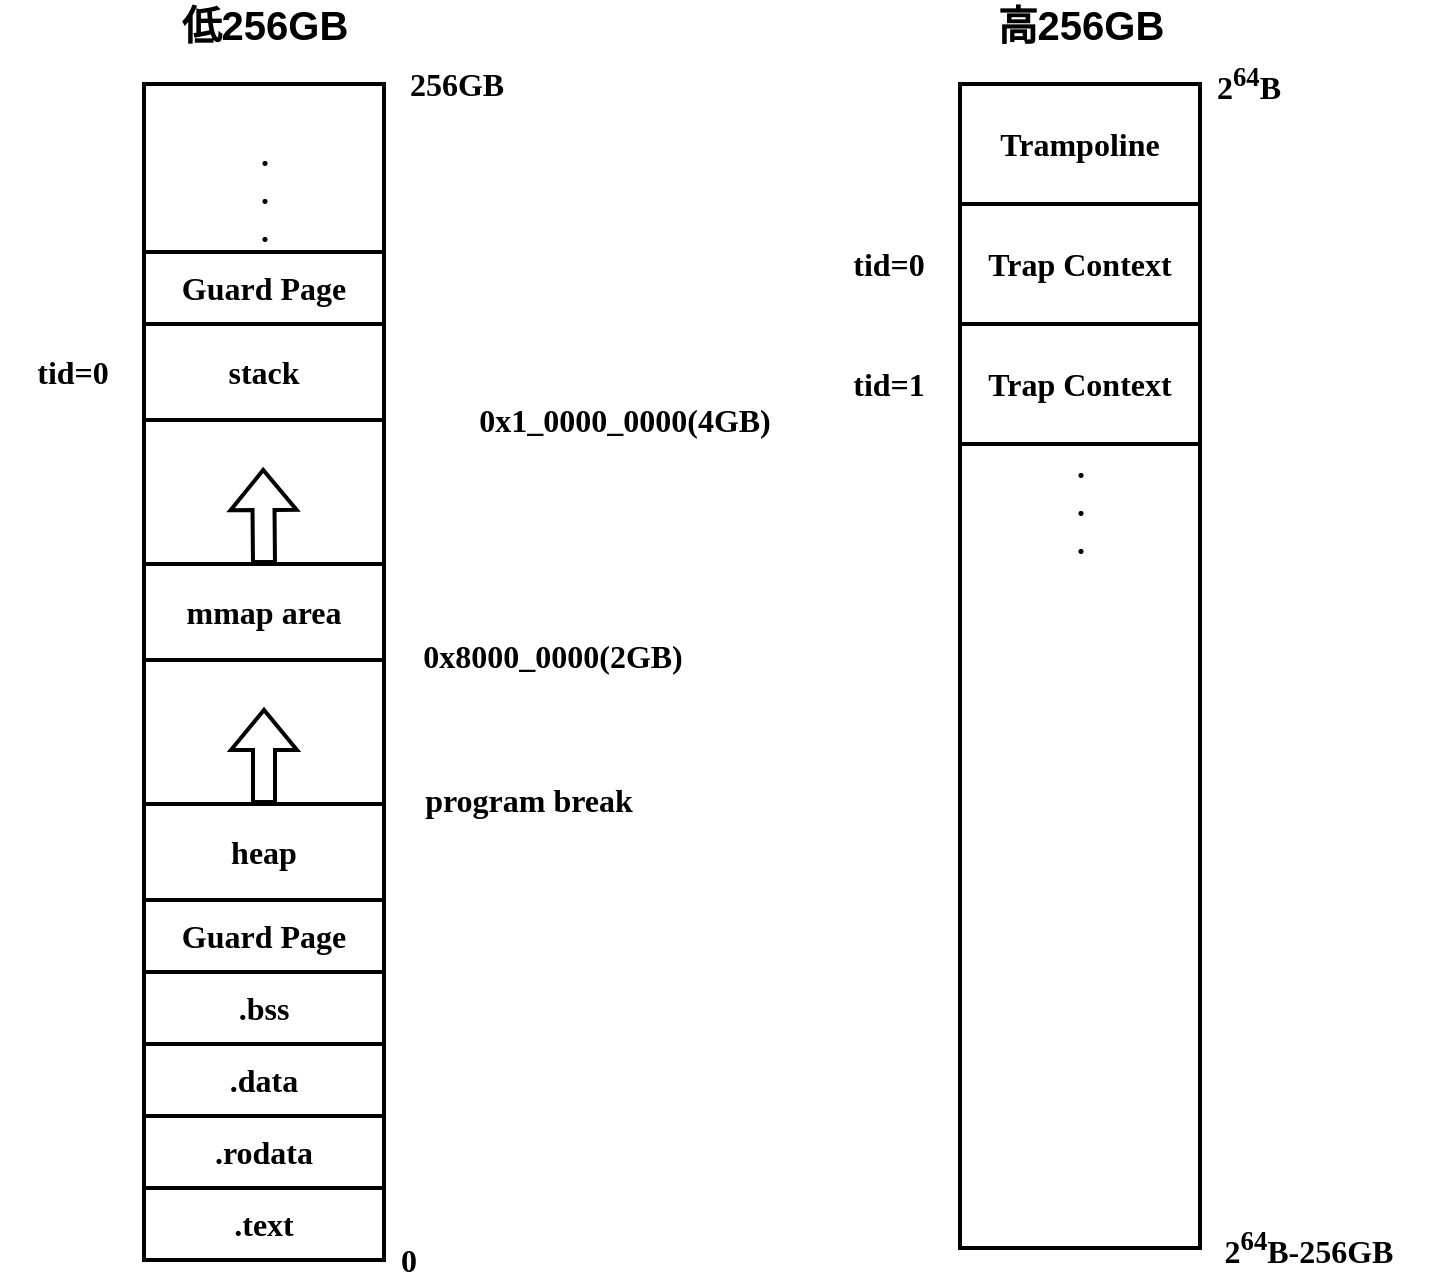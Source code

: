 <mxfile version="18.0.8" type="device" pages="2"><diagram id="EBTG1ir3Lfdon4y3-GGR" name="用户地址空间"><mxGraphModel dx="1344" dy="777" grid="1" gridSize="12" guides="1" tooltips="1" connect="1" arrows="1" fold="1" page="1" pageScale="1" pageWidth="827" pageHeight="1169" math="0" shadow="0"><root><mxCell id="0"/><mxCell id="1" parent="0"/><mxCell id="3gIuLGvKVBbJAZKSfaG1-40" value="" style="rounded=0;whiteSpace=wrap;html=1;fontFamily=Lucida Console;fontSize=16;fontStyle=1;strokeWidth=2;" parent="1" vertex="1"><mxGeometry x="504" y="96" width="120" height="582" as="geometry"/></mxCell><mxCell id="3gIuLGvKVBbJAZKSfaG1-32" value="Trampoline" style="rounded=0;whiteSpace=wrap;html=1;fontFamily=Lucida Console;fontSize=16;fontStyle=1;strokeWidth=2;" parent="1" vertex="1"><mxGeometry x="504" y="96" width="120" height="60" as="geometry"/></mxCell><mxCell id="3gIuLGvKVBbJAZKSfaG1-33" value="Trap Context" style="rounded=0;whiteSpace=wrap;html=1;fontFamily=Lucida Console;fontSize=16;fontStyle=1;strokeWidth=2;" parent="1" vertex="1"><mxGeometry x="504" y="156" width="120" height="60" as="geometry"/></mxCell><mxCell id="3gIuLGvKVBbJAZKSfaG1-34" value="tid=0" style="text;html=1;align=center;verticalAlign=middle;resizable=0;points=[];autosize=1;strokeColor=none;fillColor=none;fontSize=16;fontFamily=Lucida Console;fontStyle=1;strokeWidth=2;" parent="1" vertex="1"><mxGeometry x="432" y="174" width="72" height="24" as="geometry"/></mxCell><mxCell id="3gIuLGvKVBbJAZKSfaG1-36" value="2&lt;sup&gt;64&lt;/sup&gt;B" style="text;html=1;align=center;verticalAlign=middle;resizable=0;points=[];autosize=1;strokeColor=none;fillColor=none;fontSize=16;fontFamily=Lucida Console;fontStyle=1;strokeWidth=2;" parent="1" vertex="1"><mxGeometry x="618" y="78" width="60" height="36" as="geometry"/></mxCell><mxCell id="3gIuLGvKVBbJAZKSfaG1-37" value="Trap Context" style="rounded=0;whiteSpace=wrap;html=1;fontFamily=Lucida Console;fontSize=16;fontStyle=1;strokeWidth=2;" parent="1" vertex="1"><mxGeometry x="504" y="216" width="120" height="60" as="geometry"/></mxCell><mxCell id="3gIuLGvKVBbJAZKSfaG1-38" value="tid=1" style="text;html=1;align=center;verticalAlign=middle;resizable=0;points=[];autosize=1;strokeColor=none;fillColor=none;fontSize=16;fontFamily=Lucida Console;fontStyle=1;strokeWidth=2;" parent="1" vertex="1"><mxGeometry x="432" y="234" width="72" height="24" as="geometry"/></mxCell><mxCell id="3gIuLGvKVBbJAZKSfaG1-39" value=".&lt;br&gt;.&lt;br&gt;." style="text;html=1;align=center;verticalAlign=middle;resizable=0;points=[];autosize=1;strokeColor=none;fillColor=none;fontSize=16;fontFamily=Lucida Console;fontStyle=1;strokeWidth=2;" parent="1" vertex="1"><mxGeometry x="552" y="276" width="24" height="60" as="geometry"/></mxCell><mxCell id="3gIuLGvKVBbJAZKSfaG1-41" value="2&lt;sup&gt;64&lt;/sup&gt;B-256GB" style="text;html=1;align=center;verticalAlign=middle;resizable=0;points=[];autosize=1;strokeColor=none;fillColor=none;fontSize=16;fontFamily=Lucida Console;fontStyle=1;strokeWidth=2;" parent="1" vertex="1"><mxGeometry x="618" y="660" width="120" height="36" as="geometry"/></mxCell><mxCell id="2uWgrLFVQeO6WWsc9y8m-2" value="&lt;font style=&quot;font-size: 20px;&quot;&gt;&lt;b&gt;高256GB&lt;/b&gt;&lt;/font&gt;" style="text;html=1;align=center;verticalAlign=middle;resizable=0;points=[];autosize=1;strokeColor=none;fillColor=none;" vertex="1" parent="1"><mxGeometry x="516" y="54" width="96" height="24" as="geometry"/></mxCell><mxCell id="3gIuLGvKVBbJAZKSfaG1-19" value="" style="rounded=0;whiteSpace=wrap;html=1;fontFamily=Lucida Console;fontSize=16;fontStyle=1;strokeWidth=2;" parent="1" vertex="1"><mxGeometry x="96" y="96" width="120" height="588" as="geometry"/></mxCell><mxCell id="3gIuLGvKVBbJAZKSfaG1-2" value=".text" style="rounded=0;whiteSpace=wrap;html=1;fontFamily=Lucida Console;fontSize=16;fontStyle=1;strokeWidth=2;" parent="1" vertex="1"><mxGeometry x="96" y="648" width="120" height="36" as="geometry"/></mxCell><mxCell id="3gIuLGvKVBbJAZKSfaG1-3" value=".rodata" style="rounded=0;whiteSpace=wrap;html=1;fontFamily=Lucida Console;fontSize=16;fontStyle=1;strokeWidth=2;" parent="1" vertex="1"><mxGeometry x="96" y="612" width="120" height="36" as="geometry"/></mxCell><mxCell id="3gIuLGvKVBbJAZKSfaG1-4" value=".data" style="rounded=0;whiteSpace=wrap;html=1;fontFamily=Lucida Console;fontSize=16;fontStyle=1;strokeWidth=2;" parent="1" vertex="1"><mxGeometry x="96" y="576" width="120" height="36" as="geometry"/></mxCell><mxCell id="3gIuLGvKVBbJAZKSfaG1-5" value=".bss" style="rounded=0;whiteSpace=wrap;html=1;fontFamily=Lucida Console;fontSize=16;fontStyle=1;strokeWidth=2;" parent="1" vertex="1"><mxGeometry x="96" y="540" width="120" height="36" as="geometry"/></mxCell><mxCell id="3gIuLGvKVBbJAZKSfaG1-6" value="heap" style="rounded=0;whiteSpace=wrap;html=1;fontFamily=Lucida Console;fontSize=16;fontStyle=1;strokeWidth=2;" parent="1" vertex="1"><mxGeometry x="96" y="456" width="120" height="48" as="geometry"/></mxCell><mxCell id="3gIuLGvKVBbJAZKSfaG1-8" value="" style="shape=flexArrow;endArrow=classic;html=1;rounded=0;fontFamily=Lucida Console;fontSize=16;exitX=0.5;exitY=0;exitDx=0;exitDy=0;fontStyle=1;strokeWidth=2;" parent="1" source="3gIuLGvKVBbJAZKSfaG1-6" edge="1"><mxGeometry width="50" height="50" relative="1" as="geometry"><mxPoint x="144" y="422" as="sourcePoint"/><mxPoint x="156" y="408" as="targetPoint"/></mxGeometry></mxCell><mxCell id="3gIuLGvKVBbJAZKSfaG1-9" value="mmap area" style="rounded=0;whiteSpace=wrap;html=1;fontFamily=Lucida Console;fontSize=16;fontStyle=1;strokeWidth=2;" parent="1" vertex="1"><mxGeometry x="96" y="336" width="120" height="48" as="geometry"/></mxCell><mxCell id="3gIuLGvKVBbJAZKSfaG1-11" value="" style="shape=flexArrow;endArrow=classic;html=1;rounded=0;fontFamily=Lucida Console;fontSize=16;exitX=0.5;exitY=0;exitDx=0;exitDy=0;fontStyle=1;strokeWidth=2;" parent="1" source="3gIuLGvKVBbJAZKSfaG1-9" edge="1"><mxGeometry width="50" height="50" relative="1" as="geometry"><mxPoint x="155.57" y="336" as="sourcePoint"/><mxPoint x="155.57" y="288.0" as="targetPoint"/></mxGeometry></mxCell><mxCell id="3gIuLGvKVBbJAZKSfaG1-12" value="stack" style="rounded=0;whiteSpace=wrap;html=1;fontFamily=Lucida Console;fontSize=16;fontStyle=1;strokeWidth=2;" parent="1" vertex="1"><mxGeometry x="96" y="216" width="120" height="48" as="geometry"/></mxCell><mxCell id="3gIuLGvKVBbJAZKSfaG1-20" value="0x8000_0000(2GB)" style="text;html=1;align=center;verticalAlign=middle;resizable=0;points=[];autosize=1;strokeColor=none;fillColor=none;fontSize=16;fontFamily=Lucida Console;fontStyle=1;strokeWidth=2;" parent="1" vertex="1"><mxGeometry x="210" y="370" width="180" height="24" as="geometry"/></mxCell><mxCell id="3gIuLGvKVBbJAZKSfaG1-21" value="0x1_0000_0000(4GB)" style="text;html=1;align=center;verticalAlign=middle;resizable=0;points=[];autosize=1;strokeColor=none;fillColor=none;fontSize=16;fontFamily=Lucida Console;fontStyle=1;strokeWidth=2;" parent="1" vertex="1"><mxGeometry x="240" y="252" width="192" height="24" as="geometry"/></mxCell><mxCell id="3gIuLGvKVBbJAZKSfaG1-22" value="program break" style="text;html=1;align=center;verticalAlign=middle;resizable=0;points=[];autosize=1;strokeColor=none;fillColor=none;fontSize=16;fontFamily=Lucida Console;fontStyle=1;strokeWidth=2;" parent="1" vertex="1"><mxGeometry x="216" y="442" width="144" height="24" as="geometry"/></mxCell><mxCell id="3gIuLGvKVBbJAZKSfaG1-23" value="Guard Page" style="rounded=0;whiteSpace=wrap;html=1;fontFamily=Lucida Console;fontSize=16;fontStyle=1;strokeWidth=2;" parent="1" vertex="1"><mxGeometry x="96" y="504" width="120" height="36" as="geometry"/></mxCell><mxCell id="3gIuLGvKVBbJAZKSfaG1-25" value="tid=0" style="text;html=1;align=center;verticalAlign=middle;resizable=0;points=[];autosize=1;strokeColor=none;fillColor=none;fontSize=16;fontFamily=Lucida Console;fontStyle=1;strokeWidth=2;" parent="1" vertex="1"><mxGeometry x="24" y="228" width="72" height="24" as="geometry"/></mxCell><mxCell id="3gIuLGvKVBbJAZKSfaG1-26" value="Guard Page" style="rounded=0;whiteSpace=wrap;html=1;fontFamily=Lucida Console;fontSize=16;fontStyle=1;strokeWidth=2;" parent="1" vertex="1"><mxGeometry x="96" y="180" width="120" height="36" as="geometry"/></mxCell><mxCell id="3gIuLGvKVBbJAZKSfaG1-29" value=".&lt;br&gt;.&lt;br&gt;." style="text;html=1;align=center;verticalAlign=middle;resizable=0;points=[];autosize=1;strokeColor=none;fillColor=none;fontSize=16;fontFamily=Lucida Console;fontStyle=1;strokeWidth=2;" parent="1" vertex="1"><mxGeometry x="144" y="120" width="24" height="60" as="geometry"/></mxCell><mxCell id="3gIuLGvKVBbJAZKSfaG1-30" value="256GB" style="text;html=1;align=center;verticalAlign=middle;resizable=0;points=[];autosize=1;strokeColor=none;fillColor=none;fontSize=16;fontFamily=Lucida Console;fontStyle=1;strokeWidth=2;" parent="1" vertex="1"><mxGeometry x="216" y="84" width="72" height="24" as="geometry"/></mxCell><mxCell id="3gIuLGvKVBbJAZKSfaG1-31" value="0" style="text;html=1;align=center;verticalAlign=middle;resizable=0;points=[];autosize=1;strokeColor=none;fillColor=none;fontSize=16;fontFamily=Lucida Console;fontStyle=1;strokeWidth=2;" parent="1" vertex="1"><mxGeometry x="216" y="672" width="24" height="24" as="geometry"/></mxCell><mxCell id="2uWgrLFVQeO6WWsc9y8m-1" value="&lt;font style=&quot;font-size: 20px;&quot;&gt;&lt;b&gt;低256GB&lt;/b&gt;&lt;/font&gt;" style="text;html=1;align=center;verticalAlign=middle;resizable=0;points=[];autosize=1;strokeColor=none;fillColor=none;" vertex="1" parent="1"><mxGeometry x="108" y="54" width="96" height="24" as="geometry"/></mxCell></root></mxGraphModel></diagram><diagram id="RLGuPV3b9cQ8MujjQwmk" name="内核地址空间"><mxGraphModel dx="1344" dy="777" grid="1" gridSize="10" guides="1" tooltips="1" connect="1" arrows="1" fold="1" page="1" pageScale="1" pageWidth="827" pageHeight="1169" math="0" shadow="0"><root><mxCell id="0"/><mxCell id="1" parent="0"/><mxCell id="UNjoPW4lk3b9ibPh9gnV-1" value="" style="rounded=0;whiteSpace=wrap;html=1;fontFamily=Lucida Console;fontSize=16;fontStyle=1;strokeWidth=2;" vertex="1" parent="1"><mxGeometry x="523" y="82" width="120" height="582" as="geometry"/></mxCell><mxCell id="UNjoPW4lk3b9ibPh9gnV-2" value="" style="rounded=0;whiteSpace=wrap;html=1;fontFamily=Lucida Console;fontSize=16;fontStyle=1;strokeWidth=2;" vertex="1" parent="1"><mxGeometry x="80" y="82" width="120" height="588" as="geometry"/></mxCell><mxCell id="UNjoPW4lk3b9ibPh9gnV-3" value=".text" style="rounded=0;whiteSpace=wrap;html=1;fontFamily=Lucida Console;fontSize=16;fontStyle=1;strokeWidth=2;" vertex="1" parent="1"><mxGeometry x="80" y="530" width="120" height="48" as="geometry"/></mxCell><mxCell id="UNjoPW4lk3b9ibPh9gnV-4" value=".rodata" style="rounded=0;whiteSpace=wrap;html=1;fontFamily=Lucida Console;fontSize=16;fontStyle=1;strokeWidth=2;" vertex="1" parent="1"><mxGeometry x="80" y="480" width="120" height="50" as="geometry"/></mxCell><mxCell id="UNjoPW4lk3b9ibPh9gnV-5" value=".data" style="rounded=0;whiteSpace=wrap;html=1;fontFamily=Lucida Console;fontSize=16;fontStyle=1;strokeWidth=2;" vertex="1" parent="1"><mxGeometry x="80" y="430" width="120" height="50" as="geometry"/></mxCell><mxCell id="UNjoPW4lk3b9ibPh9gnV-6" value=".bss" style="rounded=0;whiteSpace=wrap;html=1;fontFamily=Lucida Console;fontSize=16;fontStyle=1;strokeWidth=2;" vertex="1" parent="1"><mxGeometry x="80" y="380" width="120" height="50" as="geometry"/></mxCell><mxCell id="UNjoPW4lk3b9ibPh9gnV-7" value="Available&lt;br&gt;Physical&lt;br&gt;Frames" style="rounded=0;whiteSpace=wrap;html=1;fontFamily=Lucida Console;fontSize=16;fontStyle=1;strokeWidth=2;" vertex="1" parent="1"><mxGeometry x="80" y="280" width="120" height="108" as="geometry"/></mxCell><mxCell id="UNjoPW4lk3b9ibPh9gnV-20" value="0" style="text;html=1;align=center;verticalAlign=middle;resizable=0;points=[];autosize=1;strokeColor=none;fillColor=none;fontSize=16;fontFamily=Lucida Console;fontStyle=1;strokeWidth=2;" vertex="1" parent="1"><mxGeometry x="200" y="658" width="24" height="24" as="geometry"/></mxCell><mxCell id="UNjoPW4lk3b9ibPh9gnV-21" value="Trampoline" style="rounded=0;whiteSpace=wrap;html=1;fontFamily=Lucida Console;fontSize=16;fontStyle=1;strokeWidth=2;" vertex="1" parent="1"><mxGeometry x="523" y="82" width="120" height="48" as="geometry"/></mxCell><mxCell id="UNjoPW4lk3b9ibPh9gnV-22" value="Kernel Stack" style="rounded=0;whiteSpace=wrap;html=1;fontFamily=Lucida Console;fontSize=16;fontStyle=1;strokeWidth=2;" vertex="1" parent="1"><mxGeometry x="523" y="130" width="120" height="88" as="geometry"/></mxCell><mxCell id="UNjoPW4lk3b9ibPh9gnV-23" value="kid=0" style="text;html=1;align=center;verticalAlign=middle;resizable=0;points=[];autosize=1;strokeColor=none;fillColor=none;fontSize=16;fontFamily=Lucida Console;fontStyle=1;strokeWidth=2;" vertex="1" parent="1"><mxGeometry x="451" y="164" width="70" height="20" as="geometry"/></mxCell><mxCell id="UNjoPW4lk3b9ibPh9gnV-24" value="2&lt;sup&gt;64&lt;/sup&gt;B" style="text;html=1;align=center;verticalAlign=middle;resizable=0;points=[];autosize=1;strokeColor=none;fillColor=none;fontSize=16;fontFamily=Lucida Console;fontStyle=1;strokeWidth=2;" vertex="1" parent="1"><mxGeometry x="637" y="64" width="60" height="36" as="geometry"/></mxCell><mxCell id="UNjoPW4lk3b9ibPh9gnV-25" value="Guard Page" style="rounded=0;whiteSpace=wrap;html=1;fontFamily=Lucida Console;fontSize=16;fontStyle=1;strokeWidth=2;" vertex="1" parent="1"><mxGeometry x="523" y="218" width="120" height="50" as="geometry"/></mxCell><mxCell id="UNjoPW4lk3b9ibPh9gnV-26" value="kid=1" style="text;html=1;align=center;verticalAlign=middle;resizable=0;points=[];autosize=1;strokeColor=none;fillColor=none;fontSize=16;fontFamily=Lucida Console;fontStyle=1;strokeWidth=2;" vertex="1" parent="1"><mxGeometry x="450" y="302" width="70" height="20" as="geometry"/></mxCell><mxCell id="UNjoPW4lk3b9ibPh9gnV-28" value="2&lt;sup&gt;64&lt;/sup&gt;B-256GB" style="text;html=1;align=center;verticalAlign=middle;resizable=0;points=[];autosize=1;strokeColor=none;fillColor=none;fontSize=16;fontFamily=Lucida Console;fontStyle=1;strokeWidth=2;" vertex="1" parent="1"><mxGeometry x="637" y="646" width="120" height="36" as="geometry"/></mxCell><mxCell id="UNjoPW4lk3b9ibPh9gnV-29" value="&lt;font style=&quot;font-size: 20px;&quot;&gt;&lt;b&gt;低256GB&lt;/b&gt;&lt;/font&gt;" style="text;html=1;align=center;verticalAlign=middle;resizable=0;points=[];autosize=1;strokeColor=none;fillColor=none;" vertex="1" parent="1"><mxGeometry x="92" y="40" width="96" height="24" as="geometry"/></mxCell><mxCell id="UNjoPW4lk3b9ibPh9gnV-30" value="&lt;font style=&quot;font-size: 20px;&quot;&gt;&lt;b&gt;高256GB&lt;/b&gt;&lt;/font&gt;" style="text;html=1;align=center;verticalAlign=middle;resizable=0;points=[];autosize=1;strokeColor=none;fillColor=none;" vertex="1" parent="1"><mxGeometry x="535" y="40" width="96" height="24" as="geometry"/></mxCell><mxCell id="UNjoPW4lk3b9ibPh9gnV-31" value="Kernel Stack" style="rounded=0;whiteSpace=wrap;html=1;fontFamily=Lucida Console;fontSize=16;fontStyle=1;strokeWidth=2;" vertex="1" parent="1"><mxGeometry x="523" y="268" width="120" height="88" as="geometry"/></mxCell><mxCell id="UNjoPW4lk3b9ibPh9gnV-32" value="Guard Page" style="rounded=0;whiteSpace=wrap;html=1;fontFamily=Lucida Console;fontSize=16;fontStyle=1;strokeWidth=2;" vertex="1" parent="1"><mxGeometry x="523" y="356" width="120" height="50" as="geometry"/></mxCell><mxCell id="UNjoPW4lk3b9ibPh9gnV-33" value=".&lt;br&gt;.&lt;br&gt;." style="text;html=1;align=center;verticalAlign=middle;resizable=0;points=[];autosize=1;strokeColor=none;fillColor=none;fontSize=16;fontFamily=Lucida Console;fontStyle=1;strokeWidth=2;" vertex="1" parent="1"><mxGeometry x="571" y="406" width="24" height="60" as="geometry"/></mxCell><mxCell id="Kil2cpehgMHcMEvmzoW7-1" value="256GB" style="text;html=1;align=center;verticalAlign=middle;resizable=0;points=[];autosize=1;strokeColor=none;fillColor=none;fontSize=16;fontFamily=Lucida Console;fontStyle=1;strokeWidth=2;" vertex="1" parent="1"><mxGeometry x="200" y="70" width="72" height="24" as="geometry"/></mxCell><mxCell id="Kil2cpehgMHcMEvmzoW7-2" value="BASE_ADDRESS" style="text;html=1;align=center;verticalAlign=middle;resizable=0;points=[];autosize=1;strokeColor=none;fillColor=none;fontSize=16;fontFamily=Lucida Console;fontStyle=1;strokeWidth=2;" vertex="1" parent="1"><mxGeometry x="200" y="570" width="140" height="20" as="geometry"/></mxCell><mxCell id="Kil2cpehgMHcMEvmzoW7-4" value="MEMORY_END" style="text;html=1;align=center;verticalAlign=middle;resizable=0;points=[];autosize=1;strokeColor=none;fillColor=none;fontSize=16;fontFamily=Lucida Console;fontStyle=1;strokeWidth=2;" vertex="1" parent="1"><mxGeometry x="200" y="270" width="120" height="20" as="geometry"/></mxCell></root></mxGraphModel></diagram></mxfile>